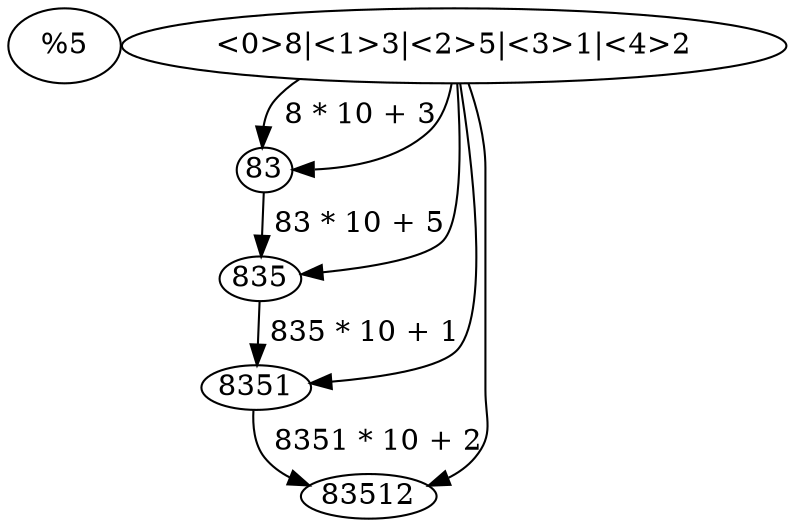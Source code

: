 digraph {
  <%= File.open(File.dirname(__FILE__) + "/defaults.dot.inc", "rb").read %>

  graph [ranksep = 0, nodesep = 0]
  list [label = "<0>8|<1>3|<2>5|<3>1|<4>2", width = 3]
  node [shape = "ellipse", margin = 0, width = 0, height = 0]

  list:0:s -> 83 [label = " 8 * 10 + 3"]
  list:1:s -> 83

  83 -> 835 [label = " 83 * 10 + 5"]
  list:2:s -> 835

  835 -> 8351 [label = " 835 * 10 + 1"]
  list:3:s -> 8351
  
  8351 -> 83512 [label = " 8351 * 10 + 2"]
  list:4:s -> 83512

}
